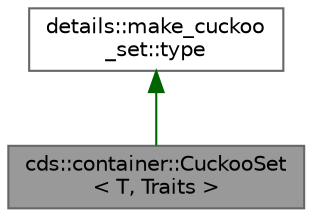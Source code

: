 digraph "cds::container::CuckooSet&lt; T, Traits &gt;"
{
 // LATEX_PDF_SIZE
  bgcolor="transparent";
  edge [fontname=Helvetica,fontsize=10,labelfontname=Helvetica,labelfontsize=10];
  node [fontname=Helvetica,fontsize=10,shape=box,height=0.2,width=0.4];
  Node1 [id="Node000001",label="cds::container::CuckooSet\l\< T, Traits \>",height=0.2,width=0.4,color="gray40", fillcolor="grey60", style="filled", fontcolor="black",tooltip="Cuckoo hash set"];
  Node2 -> Node1 [id="edge1_Node000001_Node000002",dir="back",color="darkgreen",style="solid",tooltip=" "];
  Node2 [id="Node000002",label="details::make_cuckoo\l_set::type",height=0.2,width=0.4,color="gray40", fillcolor="white", style="filled",tooltip=" "];
}

